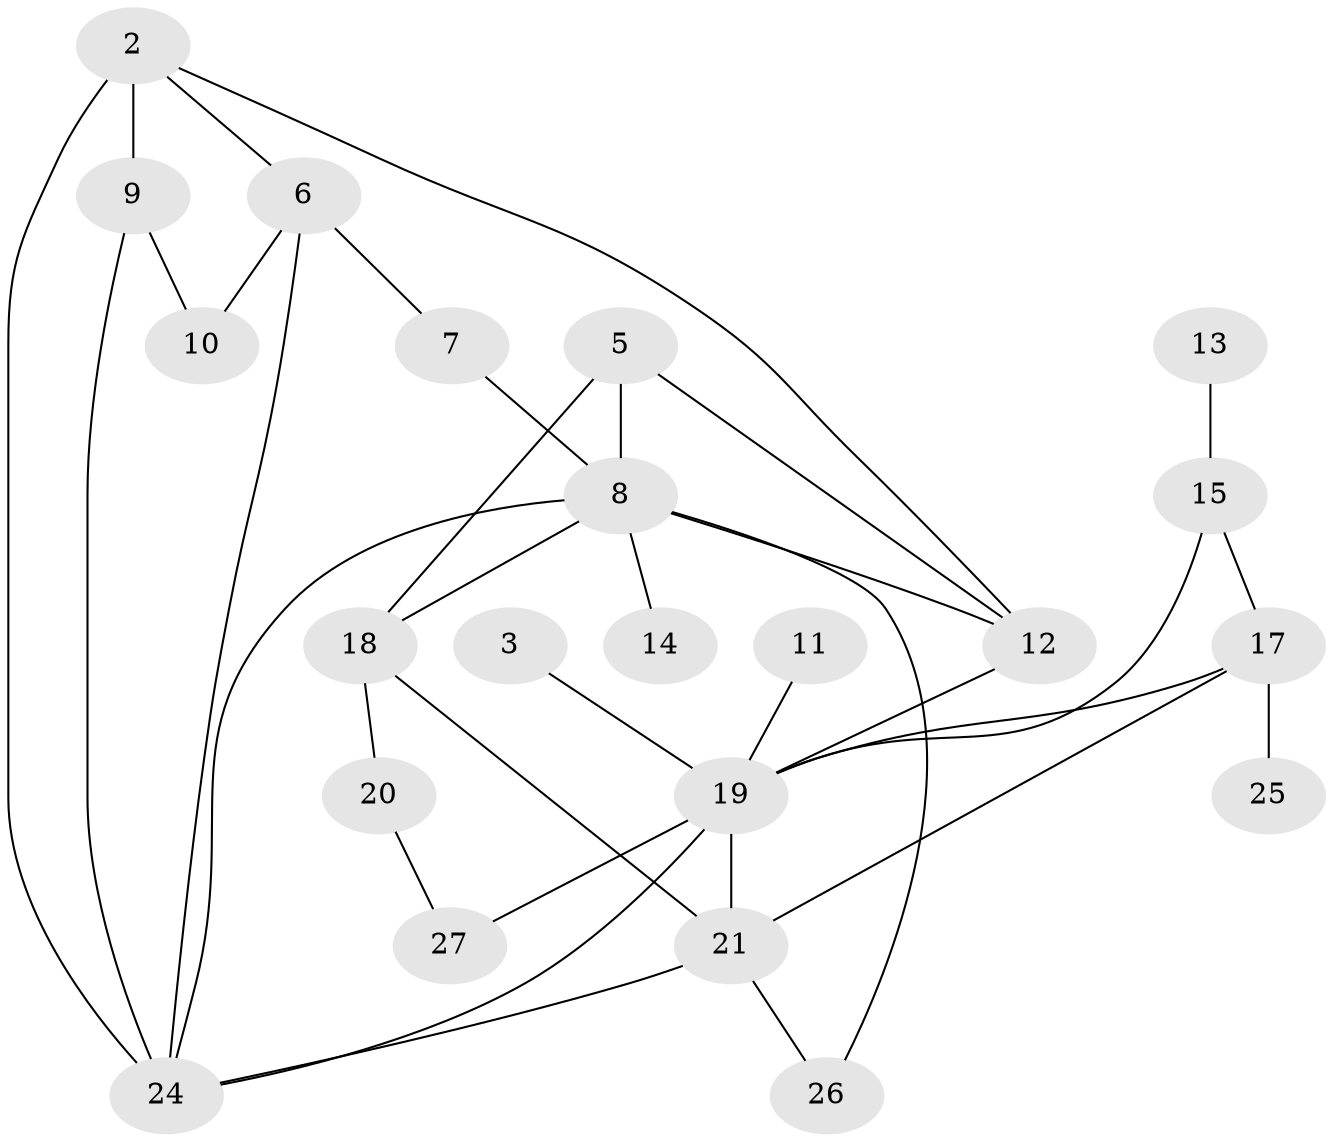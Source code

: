 // original degree distribution, {3: 0.22641509433962265, 0: 0.09433962264150944, 5: 0.05660377358490566, 4: 0.1509433962264151, 2: 0.2830188679245283, 1: 0.16981132075471697, 6: 0.018867924528301886}
// Generated by graph-tools (version 1.1) at 2025/25/03/09/25 03:25:14]
// undirected, 22 vertices, 35 edges
graph export_dot {
graph [start="1"]
  node [color=gray90,style=filled];
  2;
  3;
  5;
  6;
  7;
  8;
  9;
  10;
  11;
  12;
  13;
  14;
  15;
  17;
  18;
  19;
  20;
  21;
  24;
  25;
  26;
  27;
  2 -- 6 [weight=1.0];
  2 -- 9 [weight=1.0];
  2 -- 12 [weight=1.0];
  2 -- 24 [weight=2.0];
  3 -- 19 [weight=1.0];
  5 -- 8 [weight=1.0];
  5 -- 12 [weight=1.0];
  5 -- 18 [weight=1.0];
  6 -- 7 [weight=1.0];
  6 -- 10 [weight=1.0];
  6 -- 24 [weight=1.0];
  7 -- 8 [weight=1.0];
  8 -- 12 [weight=1.0];
  8 -- 14 [weight=1.0];
  8 -- 18 [weight=1.0];
  8 -- 24 [weight=1.0];
  8 -- 26 [weight=1.0];
  9 -- 10 [weight=1.0];
  9 -- 24 [weight=1.0];
  11 -- 19 [weight=1.0];
  12 -- 19 [weight=1.0];
  13 -- 15 [weight=1.0];
  15 -- 17 [weight=1.0];
  15 -- 19 [weight=1.0];
  17 -- 19 [weight=2.0];
  17 -- 21 [weight=1.0];
  17 -- 25 [weight=1.0];
  18 -- 20 [weight=1.0];
  18 -- 21 [weight=1.0];
  19 -- 21 [weight=1.0];
  19 -- 24 [weight=1.0];
  19 -- 27 [weight=1.0];
  20 -- 27 [weight=1.0];
  21 -- 24 [weight=1.0];
  21 -- 26 [weight=1.0];
}
